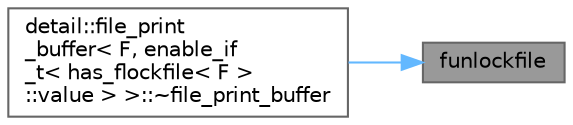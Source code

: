 digraph "funlockfile"
{
 // LATEX_PDF_SIZE
  bgcolor="transparent";
  edge [fontname=Helvetica,fontsize=10,labelfontname=Helvetica,labelfontsize=10];
  node [fontname=Helvetica,fontsize=10,shape=box,height=0.2,width=0.4];
  rankdir="RL";
  Node1 [id="Node000001",label="funlockfile",height=0.2,width=0.4,color="gray40", fillcolor="grey60", style="filled", fontcolor="black",tooltip=" "];
  Node1 -> Node2 [id="edge1_Node000001_Node000002",dir="back",color="steelblue1",style="solid",tooltip=" "];
  Node2 [id="Node000002",label="detail::file_print\l_buffer\< F, enable_if\l_t\< has_flockfile\< F \>\l::value \> \>::~file_print_buffer",height=0.2,width=0.4,color="grey40", fillcolor="white", style="filled",URL="$classdetail_1_1file__print__buffer_3_01_f_00_01enable__if__t_3_01has__flockfile_3_01_f_01_4_1_1value_01_4_01_4.html#ab658a4c806979060ac10fe7d7cd2e167",tooltip=" "];
}
